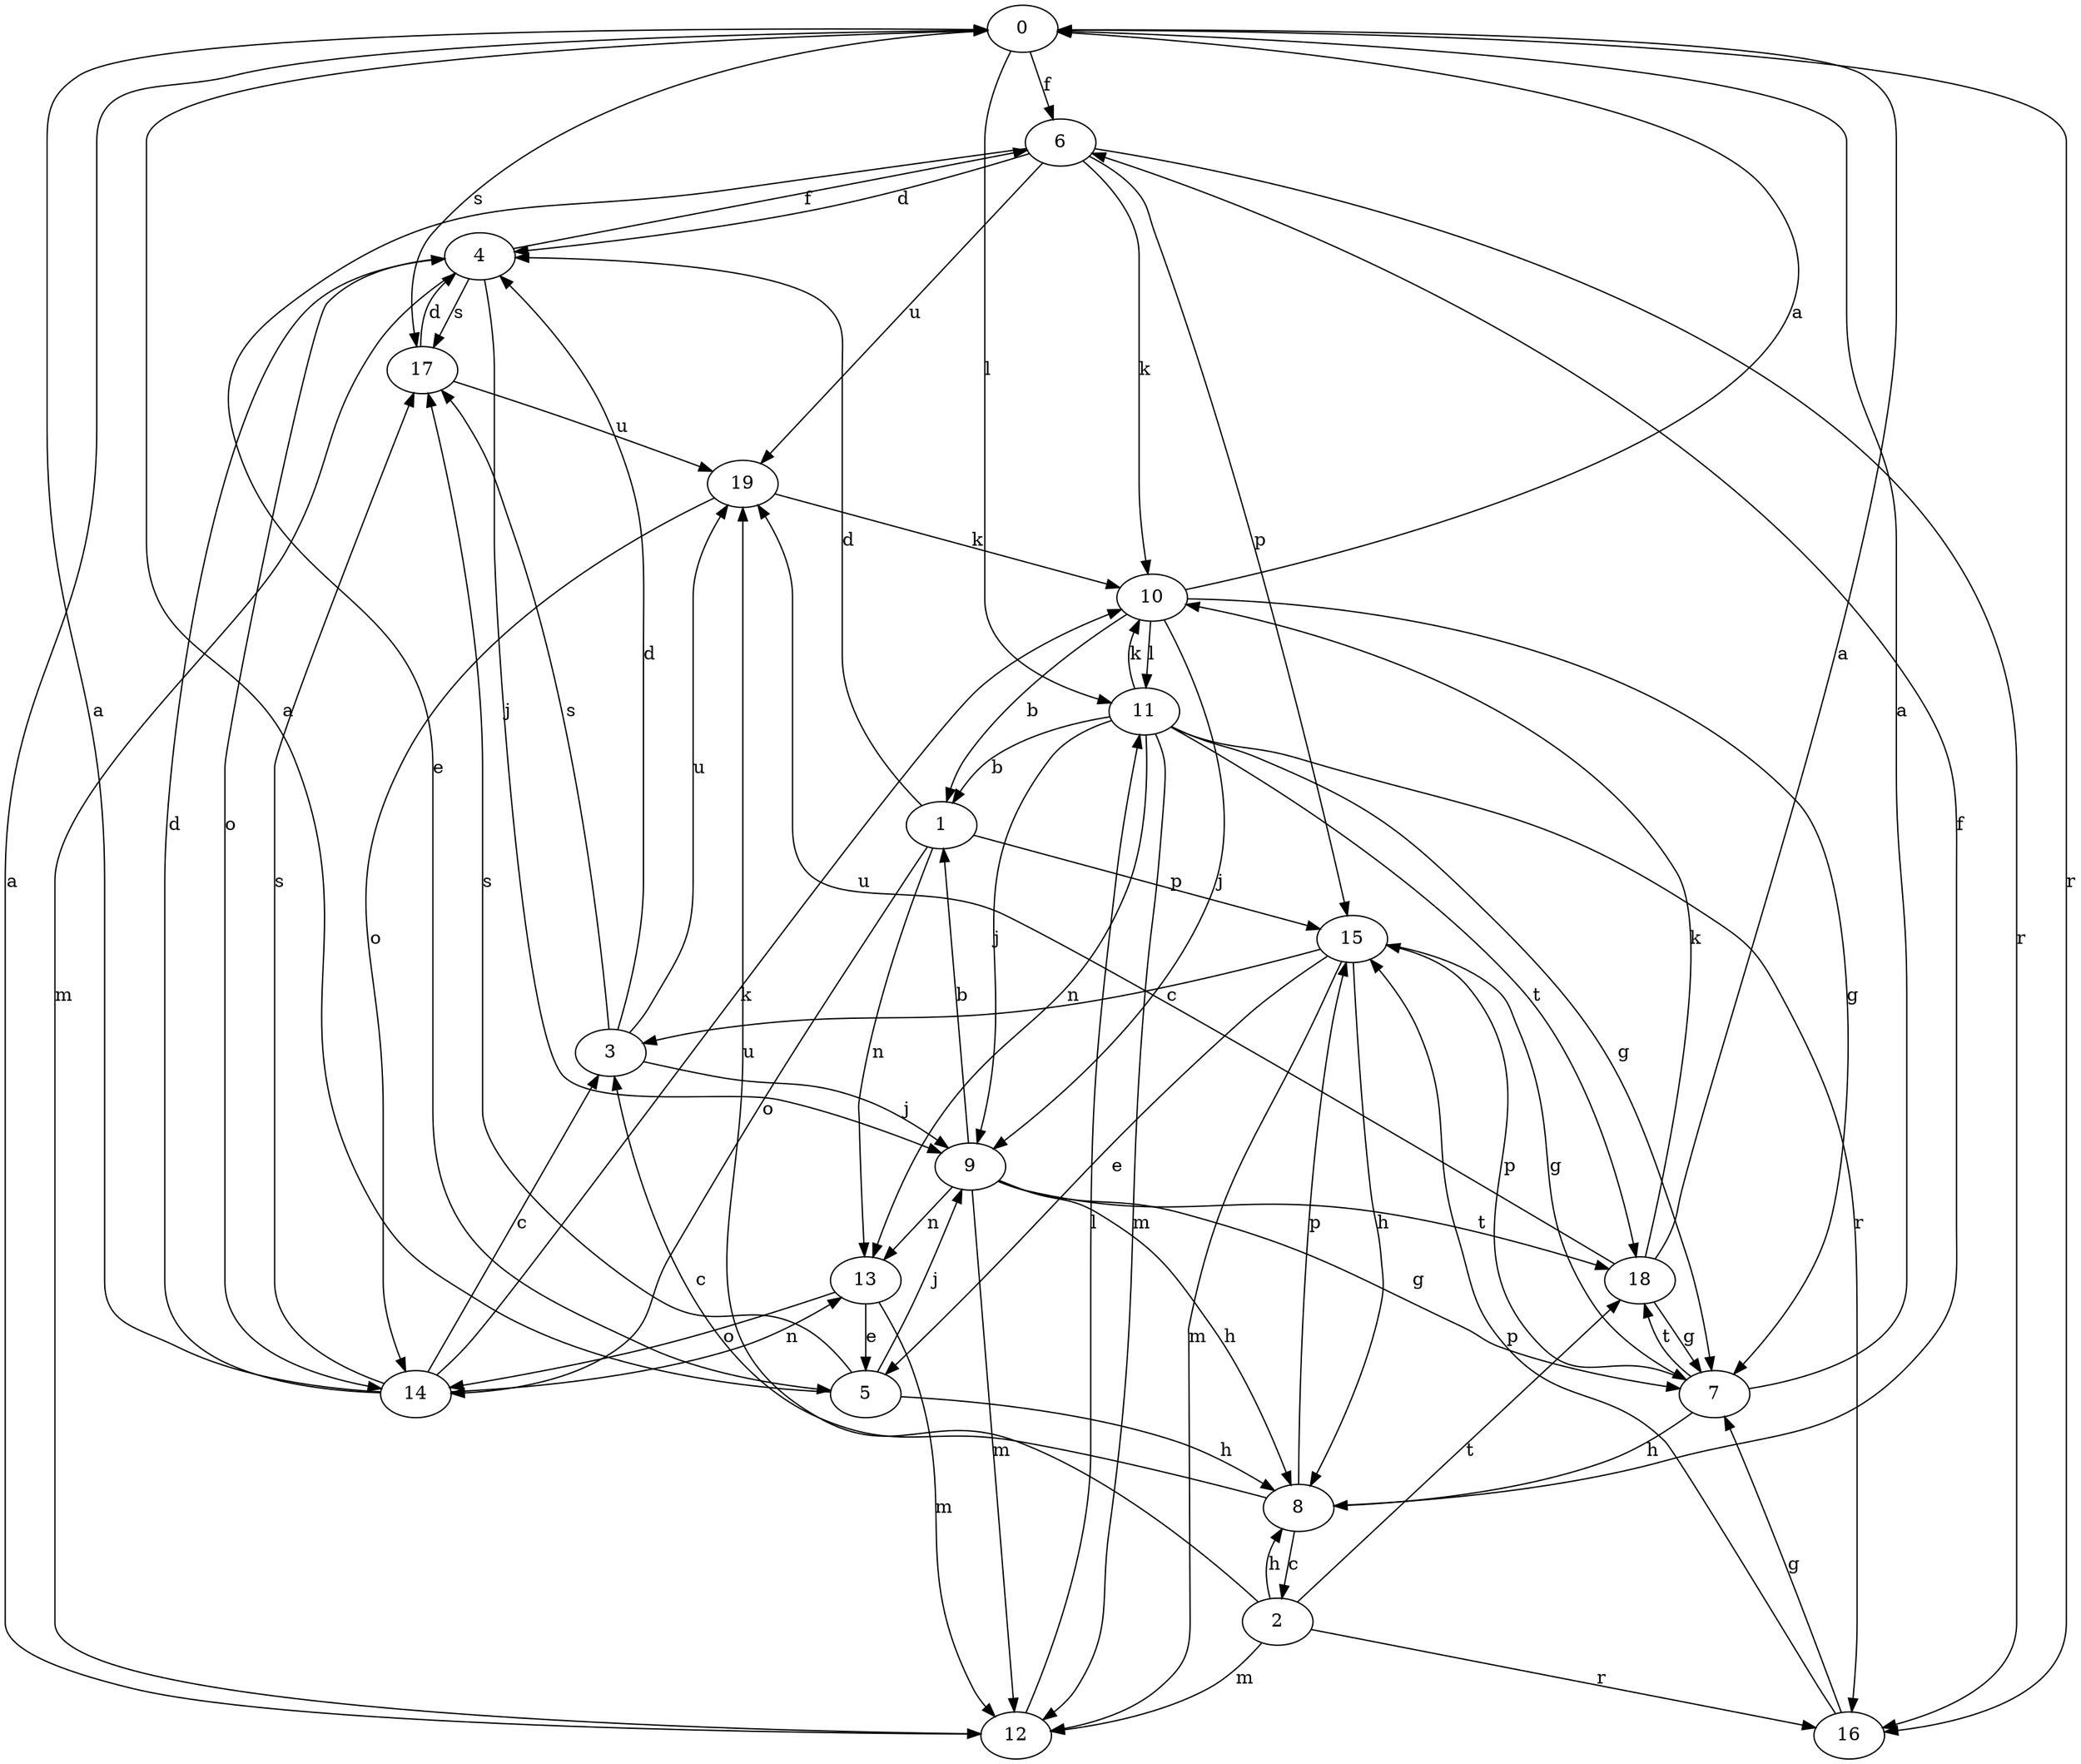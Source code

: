 strict digraph  {
0;
1;
2;
3;
4;
5;
6;
7;
8;
9;
10;
11;
12;
13;
14;
15;
16;
17;
18;
19;
0 -> 6  [label=f];
0 -> 11  [label=l];
0 -> 16  [label=r];
0 -> 17  [label=s];
1 -> 4  [label=d];
1 -> 13  [label=n];
1 -> 14  [label=o];
1 -> 15  [label=p];
2 -> 8  [label=h];
2 -> 12  [label=m];
2 -> 16  [label=r];
2 -> 18  [label=t];
2 -> 19  [label=u];
3 -> 4  [label=d];
3 -> 9  [label=j];
3 -> 17  [label=s];
3 -> 19  [label=u];
4 -> 6  [label=f];
4 -> 9  [label=j];
4 -> 12  [label=m];
4 -> 14  [label=o];
4 -> 17  [label=s];
5 -> 0  [label=a];
5 -> 8  [label=h];
5 -> 9  [label=j];
5 -> 17  [label=s];
6 -> 4  [label=d];
6 -> 5  [label=e];
6 -> 10  [label=k];
6 -> 15  [label=p];
6 -> 16  [label=r];
6 -> 19  [label=u];
7 -> 0  [label=a];
7 -> 8  [label=h];
7 -> 15  [label=p];
7 -> 18  [label=t];
8 -> 2  [label=c];
8 -> 3  [label=c];
8 -> 6  [label=f];
8 -> 15  [label=p];
9 -> 1  [label=b];
9 -> 7  [label=g];
9 -> 8  [label=h];
9 -> 12  [label=m];
9 -> 13  [label=n];
9 -> 18  [label=t];
10 -> 0  [label=a];
10 -> 1  [label=b];
10 -> 7  [label=g];
10 -> 9  [label=j];
10 -> 11  [label=l];
11 -> 1  [label=b];
11 -> 7  [label=g];
11 -> 9  [label=j];
11 -> 10  [label=k];
11 -> 12  [label=m];
11 -> 13  [label=n];
11 -> 16  [label=r];
11 -> 18  [label=t];
12 -> 0  [label=a];
12 -> 11  [label=l];
13 -> 5  [label=e];
13 -> 12  [label=m];
13 -> 14  [label=o];
14 -> 0  [label=a];
14 -> 3  [label=c];
14 -> 4  [label=d];
14 -> 10  [label=k];
14 -> 13  [label=n];
14 -> 17  [label=s];
15 -> 3  [label=c];
15 -> 5  [label=e];
15 -> 7  [label=g];
15 -> 8  [label=h];
15 -> 12  [label=m];
16 -> 7  [label=g];
16 -> 15  [label=p];
17 -> 4  [label=d];
17 -> 19  [label=u];
18 -> 0  [label=a];
18 -> 7  [label=g];
18 -> 10  [label=k];
18 -> 19  [label=u];
19 -> 10  [label=k];
19 -> 14  [label=o];
}
